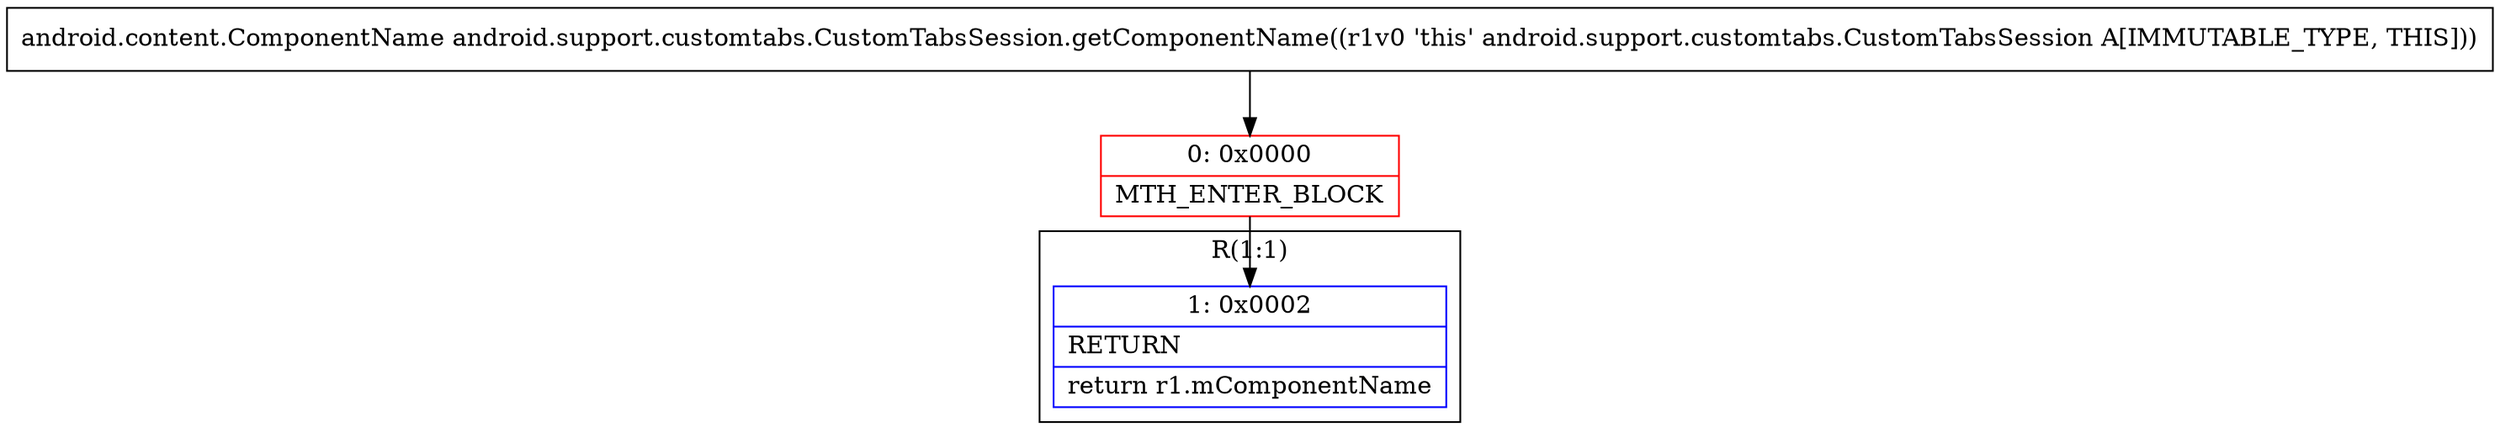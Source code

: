digraph "CFG forandroid.support.customtabs.CustomTabsSession.getComponentName()Landroid\/content\/ComponentName;" {
subgraph cluster_Region_1632524163 {
label = "R(1:1)";
node [shape=record,color=blue];
Node_1 [shape=record,label="{1\:\ 0x0002|RETURN\l|return r1.mComponentName\l}"];
}
Node_0 [shape=record,color=red,label="{0\:\ 0x0000|MTH_ENTER_BLOCK\l}"];
MethodNode[shape=record,label="{android.content.ComponentName android.support.customtabs.CustomTabsSession.getComponentName((r1v0 'this' android.support.customtabs.CustomTabsSession A[IMMUTABLE_TYPE, THIS])) }"];
MethodNode -> Node_0;
Node_0 -> Node_1;
}

